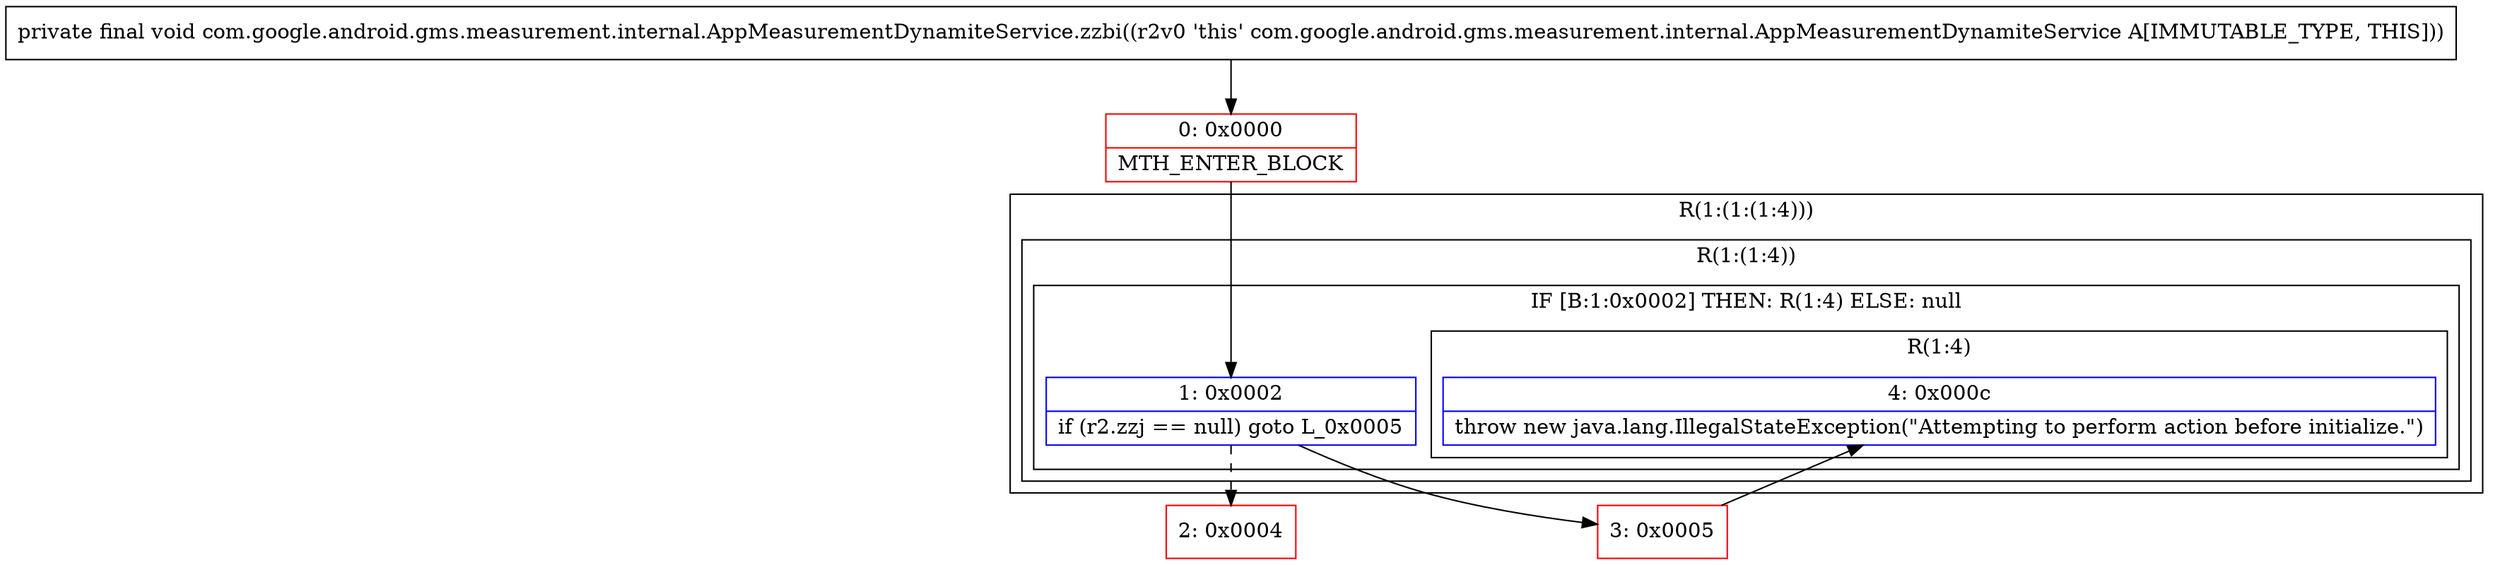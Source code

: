 digraph "CFG forcom.google.android.gms.measurement.internal.AppMeasurementDynamiteService.zzbi()V" {
subgraph cluster_Region_1709580614 {
label = "R(1:(1:(1:4)))";
node [shape=record,color=blue];
subgraph cluster_Region_826119620 {
label = "R(1:(1:4))";
node [shape=record,color=blue];
subgraph cluster_IfRegion_1539297880 {
label = "IF [B:1:0x0002] THEN: R(1:4) ELSE: null";
node [shape=record,color=blue];
Node_1 [shape=record,label="{1\:\ 0x0002|if (r2.zzj == null) goto L_0x0005\l}"];
subgraph cluster_Region_785710861 {
label = "R(1:4)";
node [shape=record,color=blue];
Node_4 [shape=record,label="{4\:\ 0x000c|throw new java.lang.IllegalStateException(\"Attempting to perform action before initialize.\")\l}"];
}
}
}
}
Node_0 [shape=record,color=red,label="{0\:\ 0x0000|MTH_ENTER_BLOCK\l}"];
Node_2 [shape=record,color=red,label="{2\:\ 0x0004}"];
Node_3 [shape=record,color=red,label="{3\:\ 0x0005}"];
MethodNode[shape=record,label="{private final void com.google.android.gms.measurement.internal.AppMeasurementDynamiteService.zzbi((r2v0 'this' com.google.android.gms.measurement.internal.AppMeasurementDynamiteService A[IMMUTABLE_TYPE, THIS])) }"];
MethodNode -> Node_0;
Node_1 -> Node_2[style=dashed];
Node_1 -> Node_3;
Node_0 -> Node_1;
Node_3 -> Node_4;
}

